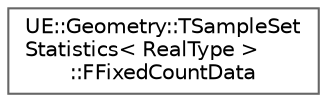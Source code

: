 digraph "Graphical Class Hierarchy"
{
 // INTERACTIVE_SVG=YES
 // LATEX_PDF_SIZE
  bgcolor="transparent";
  edge [fontname=Helvetica,fontsize=10,labelfontname=Helvetica,labelfontsize=10];
  node [fontname=Helvetica,fontsize=10,shape=box,height=0.2,width=0.4];
  rankdir="LR";
  Node0 [id="Node000000",label="UE::Geometry::TSampleSet\lStatistics\< RealType \>\l::FFixedCountData",height=0.2,width=0.4,color="grey40", fillcolor="white", style="filled",URL="$dd/dc4/structUE_1_1Geometry_1_1TSampleSetStatistics_1_1FFixedCountData.html",tooltip=" "];
}
